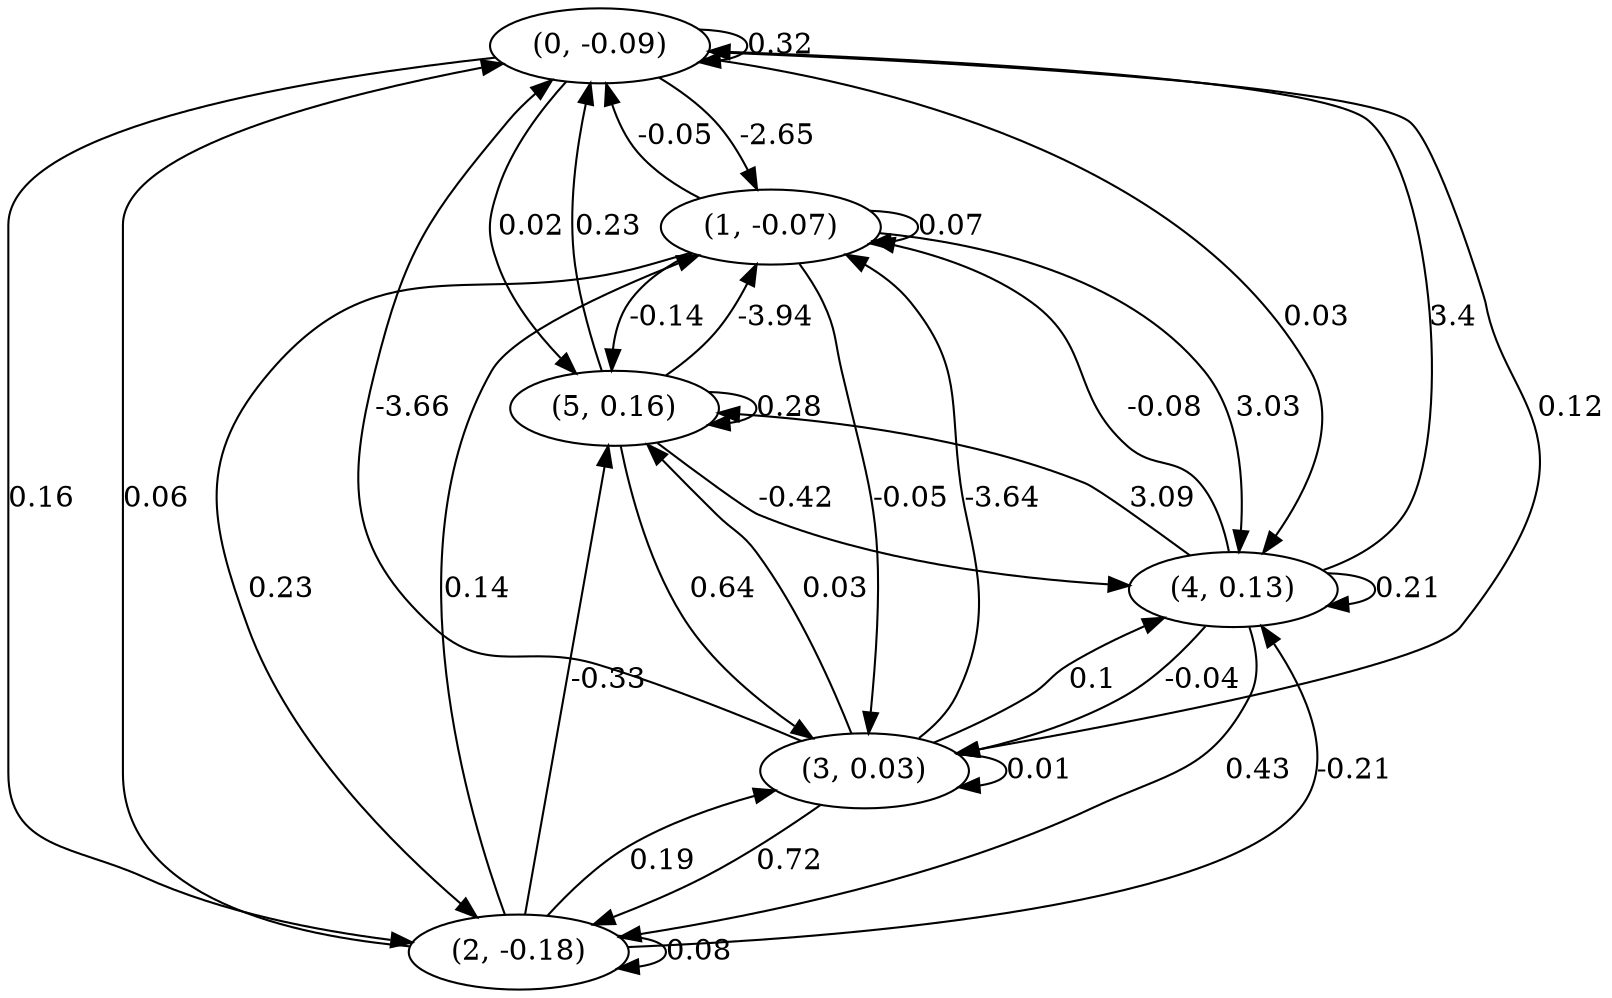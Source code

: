 digraph {
    0 [ label = "(0, -0.09)" ]
    1 [ label = "(1, -0.07)" ]
    2 [ label = "(2, -0.18)" ]
    3 [ label = "(3, 0.03)" ]
    4 [ label = "(4, 0.13)" ]
    5 [ label = "(5, 0.16)" ]
    0 -> 0 [ label = "0.32" ]
    1 -> 1 [ label = "0.07" ]
    2 -> 2 [ label = "0.08" ]
    3 -> 3 [ label = "0.01" ]
    4 -> 4 [ label = "0.21" ]
    5 -> 5 [ label = "0.28" ]
    1 -> 0 [ label = "-0.05" ]
    2 -> 0 [ label = "0.06" ]
    3 -> 0 [ label = "-3.66" ]
    4 -> 0 [ label = "3.4" ]
    5 -> 0 [ label = "0.23" ]
    0 -> 1 [ label = "-2.65" ]
    2 -> 1 [ label = "0.14" ]
    3 -> 1 [ label = "-3.64" ]
    4 -> 1 [ label = "-0.08" ]
    5 -> 1 [ label = "-3.94" ]
    0 -> 2 [ label = "0.16" ]
    1 -> 2 [ label = "0.23" ]
    3 -> 2 [ label = "0.72" ]
    4 -> 2 [ label = "0.43" ]
    0 -> 3 [ label = "0.12" ]
    1 -> 3 [ label = "-0.05" ]
    2 -> 3 [ label = "0.19" ]
    4 -> 3 [ label = "-0.04" ]
    5 -> 3 [ label = "0.64" ]
    0 -> 4 [ label = "0.03" ]
    1 -> 4 [ label = "3.03" ]
    2 -> 4 [ label = "-0.21" ]
    3 -> 4 [ label = "0.1" ]
    5 -> 4 [ label = "-0.42" ]
    0 -> 5 [ label = "0.02" ]
    1 -> 5 [ label = "-0.14" ]
    2 -> 5 [ label = "-0.33" ]
    3 -> 5 [ label = "0.03" ]
    4 -> 5 [ label = "3.09" ]
}


